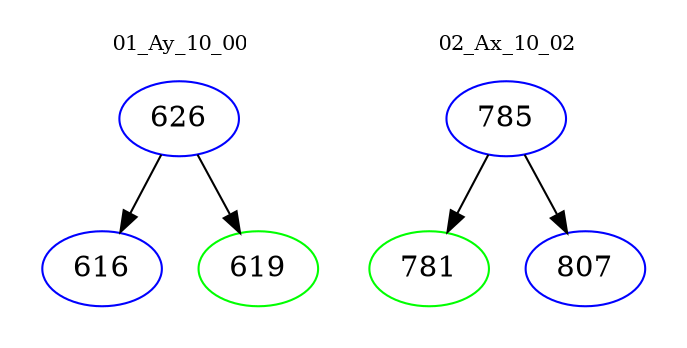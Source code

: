 digraph{
subgraph cluster_0 {
color = white
label = "01_Ay_10_00";
fontsize=10;
T0_626 [label="626", color="blue"]
T0_626 -> T0_616 [color="black"]
T0_616 [label="616", color="blue"]
T0_626 -> T0_619 [color="black"]
T0_619 [label="619", color="green"]
}
subgraph cluster_1 {
color = white
label = "02_Ax_10_02";
fontsize=10;
T1_785 [label="785", color="blue"]
T1_785 -> T1_781 [color="black"]
T1_781 [label="781", color="green"]
T1_785 -> T1_807 [color="black"]
T1_807 [label="807", color="blue"]
}
}

